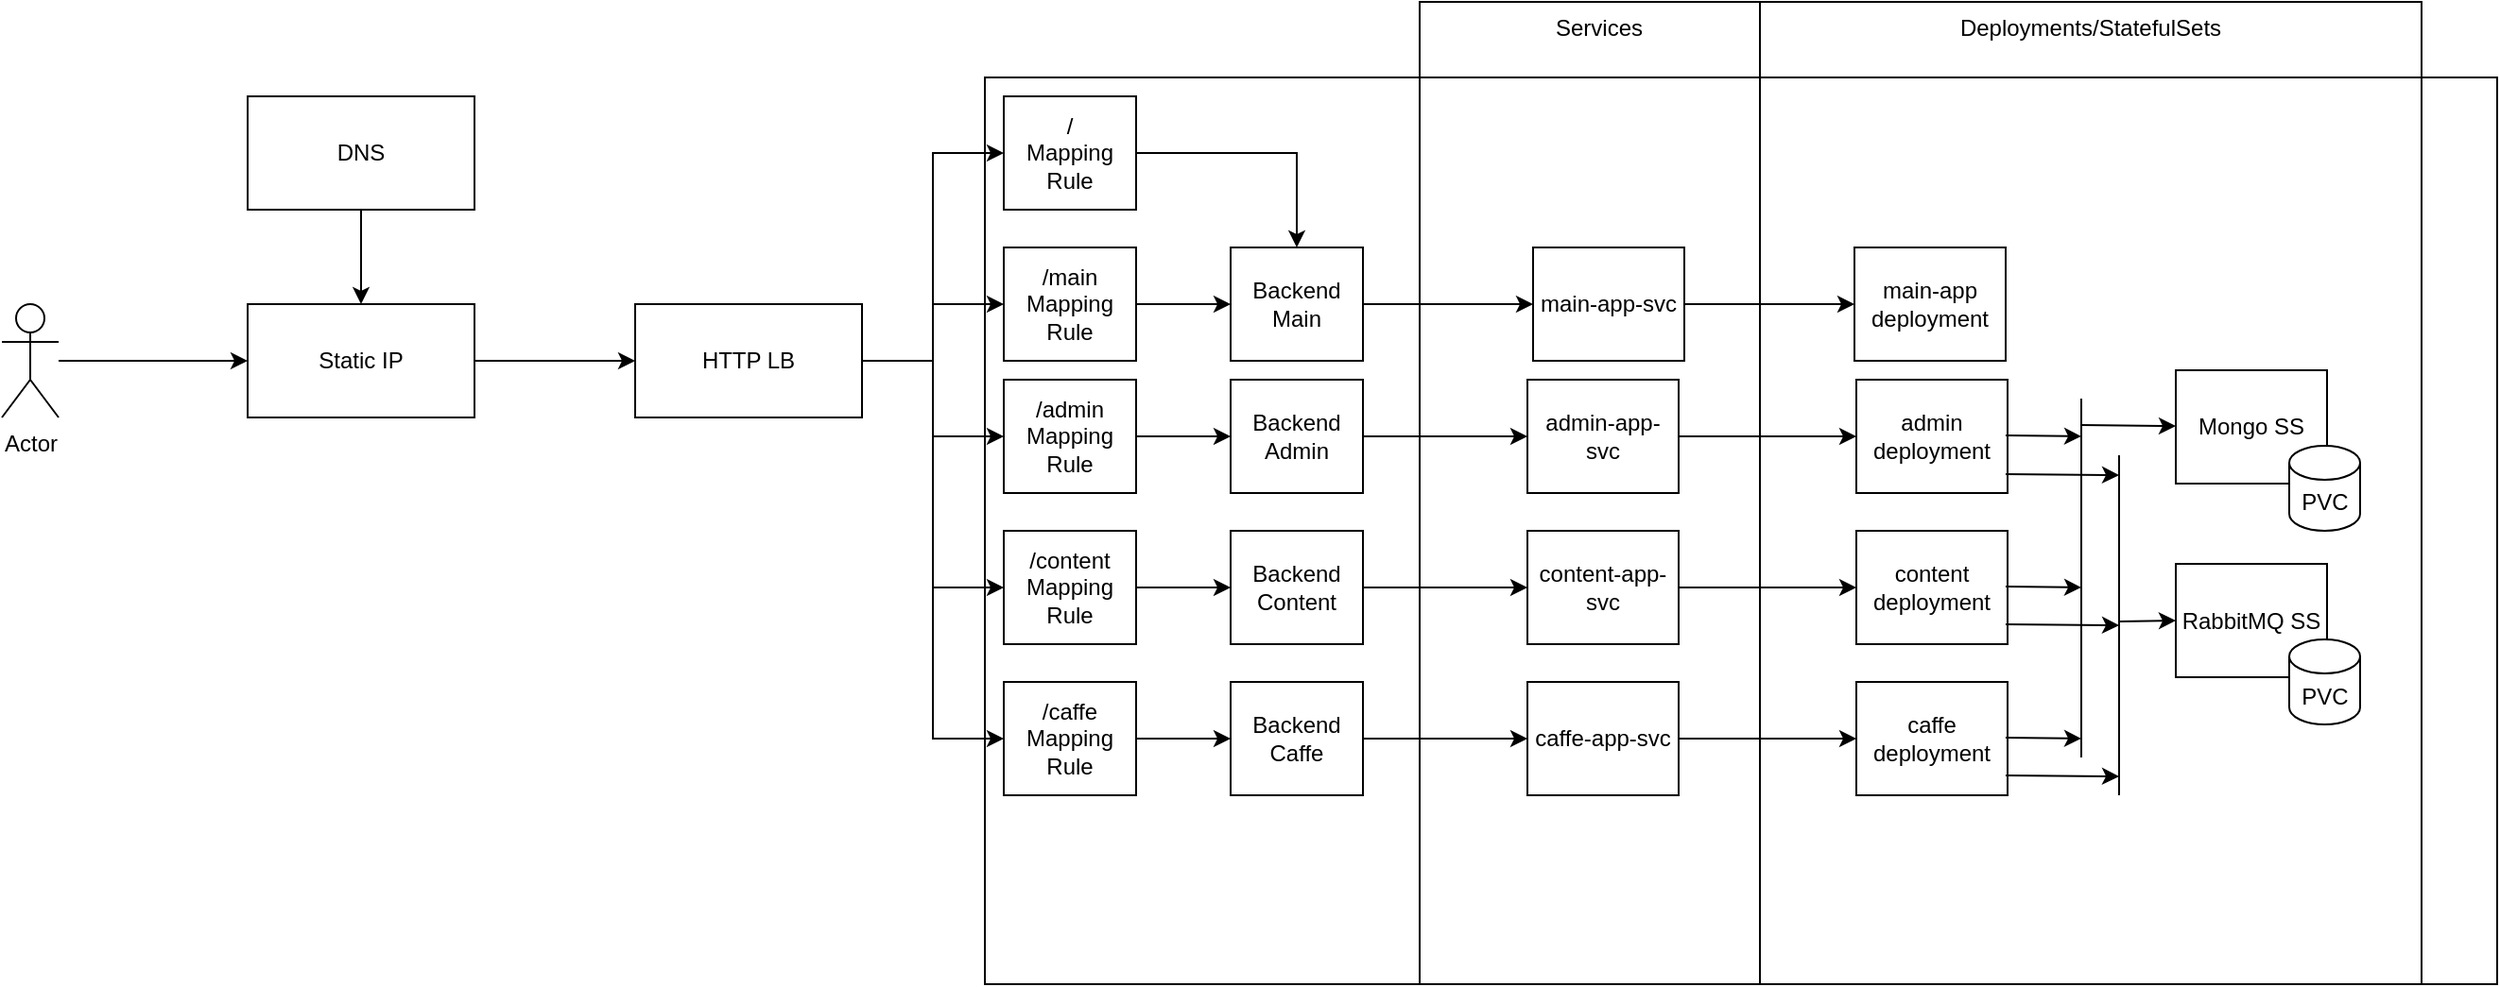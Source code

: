 <mxfile version="13.6.10" type="github" pages="3">
  <diagram id="HoWY3-7n1yEAgU71Xv7i" name="General">
    <mxGraphModel dx="1046" dy="635" grid="1" gridSize="10" guides="1" tooltips="1" connect="1" arrows="1" fold="1" page="1" pageScale="1" pageWidth="850" pageHeight="1100" math="0" shadow="0">
      <root>
        <mxCell id="0nS2ISkZ507JXCFMNbt4-0" />
        <mxCell id="0nS2ISkZ507JXCFMNbt4-1" parent="0nS2ISkZ507JXCFMNbt4-0" />
        <mxCell id="9PtjmsKDN3-F3vxpWTR2-0" value="Services" style="rounded=0;whiteSpace=wrap;html=1;verticalAlign=top;" vertex="1" parent="0nS2ISkZ507JXCFMNbt4-1">
          <mxGeometry x="840" y="180" width="190" height="520" as="geometry" />
        </mxCell>
        <mxCell id="9PtjmsKDN3-F3vxpWTR2-1" value="Deployments/StatefulSets" style="rounded=0;whiteSpace=wrap;html=1;verticalAlign=top;" vertex="1" parent="0nS2ISkZ507JXCFMNbt4-1">
          <mxGeometry x="1020" y="180" width="350" height="520" as="geometry" />
        </mxCell>
        <mxCell id="9PtjmsKDN3-F3vxpWTR2-2" style="edgeStyle=orthogonalEdgeStyle;rounded=0;orthogonalLoop=1;jettySize=auto;html=1;exitX=1;exitY=0.5;exitDx=0;exitDy=0;entryX=0;entryY=0.5;entryDx=0;entryDy=0;" edge="1" parent="0nS2ISkZ507JXCFMNbt4-1" source="9PtjmsKDN3-F3vxpWTR2-3" target="9PtjmsKDN3-F3vxpWTR2-28">
          <mxGeometry relative="1" as="geometry">
            <mxPoint x="580" y="370" as="targetPoint" />
          </mxGeometry>
        </mxCell>
        <mxCell id="ehKXMagZYOEy3Ijts_1X-25" style="edgeStyle=orthogonalEdgeStyle;rounded=0;orthogonalLoop=1;jettySize=auto;html=1;exitX=1;exitY=0.5;exitDx=0;exitDy=0;entryX=0;entryY=0.5;entryDx=0;entryDy=0;" edge="1" parent="0nS2ISkZ507JXCFMNbt4-1" source="9PtjmsKDN3-F3vxpWTR2-3" target="9PtjmsKDN3-F3vxpWTR2-26">
          <mxGeometry relative="1" as="geometry" />
        </mxCell>
        <mxCell id="ehKXMagZYOEy3Ijts_1X-26" style="edgeStyle=orthogonalEdgeStyle;rounded=0;orthogonalLoop=1;jettySize=auto;html=1;exitX=1;exitY=0.5;exitDx=0;exitDy=0;" edge="1" parent="0nS2ISkZ507JXCFMNbt4-1" source="9PtjmsKDN3-F3vxpWTR2-3" target="9PtjmsKDN3-F3vxpWTR2-24">
          <mxGeometry relative="1" as="geometry" />
        </mxCell>
        <mxCell id="ehKXMagZYOEy3Ijts_1X-27" style="edgeStyle=orthogonalEdgeStyle;rounded=0;orthogonalLoop=1;jettySize=auto;html=1;exitX=1;exitY=0.5;exitDx=0;exitDy=0;entryX=0;entryY=0.5;entryDx=0;entryDy=0;" edge="1" parent="0nS2ISkZ507JXCFMNbt4-1" source="9PtjmsKDN3-F3vxpWTR2-3" target="ehKXMagZYOEy3Ijts_1X-7">
          <mxGeometry relative="1" as="geometry" />
        </mxCell>
        <mxCell id="ehKXMagZYOEy3Ijts_1X-28" style="edgeStyle=orthogonalEdgeStyle;rounded=0;orthogonalLoop=1;jettySize=auto;html=1;exitX=1;exitY=0.5;exitDx=0;exitDy=0;entryX=0;entryY=0.5;entryDx=0;entryDy=0;" edge="1" parent="0nS2ISkZ507JXCFMNbt4-1" source="9PtjmsKDN3-F3vxpWTR2-3" target="ehKXMagZYOEy3Ijts_1X-21">
          <mxGeometry relative="1" as="geometry" />
        </mxCell>
        <mxCell id="9PtjmsKDN3-F3vxpWTR2-3" value="HTTP LB" style="rounded=0;whiteSpace=wrap;html=1;" vertex="1" parent="0nS2ISkZ507JXCFMNbt4-1">
          <mxGeometry x="425" y="340" width="120" height="60" as="geometry" />
        </mxCell>
        <mxCell id="9PtjmsKDN3-F3vxpWTR2-4" value="" style="rounded=0;whiteSpace=wrap;html=1;fillColor=none;verticalAlign=top;" vertex="1" parent="0nS2ISkZ507JXCFMNbt4-1">
          <mxGeometry x="610" y="220" width="800" height="480" as="geometry" />
        </mxCell>
        <mxCell id="9PtjmsKDN3-F3vxpWTR2-8" value="Mongo SS" style="rounded=0;whiteSpace=wrap;html=1;" vertex="1" parent="0nS2ISkZ507JXCFMNbt4-1">
          <mxGeometry x="1240" y="375" width="80" height="60" as="geometry" />
        </mxCell>
        <mxCell id="9PtjmsKDN3-F3vxpWTR2-10" value="PVC" style="shape=cylinder3;whiteSpace=wrap;html=1;boundedLbl=1;backgroundOutline=1;size=9;" vertex="1" parent="0nS2ISkZ507JXCFMNbt4-1">
          <mxGeometry x="1300" y="415" width="37.5" height="45" as="geometry" />
        </mxCell>
        <mxCell id="9PtjmsKDN3-F3vxpWTR2-15" style="edgeStyle=orthogonalEdgeStyle;rounded=0;orthogonalLoop=1;jettySize=auto;html=1;exitX=1;exitY=0.5;exitDx=0;exitDy=0;entryX=0;entryY=0.5;entryDx=0;entryDy=0;" edge="1" parent="0nS2ISkZ507JXCFMNbt4-1" source="9PtjmsKDN3-F3vxpWTR2-16" target="9PtjmsKDN3-F3vxpWTR2-3">
          <mxGeometry relative="1" as="geometry" />
        </mxCell>
        <mxCell id="9PtjmsKDN3-F3vxpWTR2-16" value="Static IP" style="rounded=0;whiteSpace=wrap;html=1;" vertex="1" parent="0nS2ISkZ507JXCFMNbt4-1">
          <mxGeometry x="220" y="340" width="120" height="60" as="geometry" />
        </mxCell>
        <mxCell id="9PtjmsKDN3-F3vxpWTR2-17" value="" style="edgeStyle=orthogonalEdgeStyle;rounded=0;orthogonalLoop=1;jettySize=auto;html=1;" edge="1" parent="0nS2ISkZ507JXCFMNbt4-1" source="9PtjmsKDN3-F3vxpWTR2-18" target="9PtjmsKDN3-F3vxpWTR2-16">
          <mxGeometry relative="1" as="geometry" />
        </mxCell>
        <mxCell id="9PtjmsKDN3-F3vxpWTR2-18" value="DNS" style="rounded=0;whiteSpace=wrap;html=1;" vertex="1" parent="0nS2ISkZ507JXCFMNbt4-1">
          <mxGeometry x="220" y="230" width="120" height="60" as="geometry" />
        </mxCell>
        <mxCell id="9PtjmsKDN3-F3vxpWTR2-19" value="" style="endArrow=classic;html=1;entryX=0;entryY=0.5;entryDx=0;entryDy=0;" edge="1" parent="0nS2ISkZ507JXCFMNbt4-1" target="9PtjmsKDN3-F3vxpWTR2-16">
          <mxGeometry width="50" height="50" relative="1" as="geometry">
            <mxPoint x="120" y="370" as="sourcePoint" />
            <mxPoint x="680" y="290" as="targetPoint" />
          </mxGeometry>
        </mxCell>
        <mxCell id="9PtjmsKDN3-F3vxpWTR2-20" value="Actor" style="shape=umlActor;verticalLabelPosition=bottom;verticalAlign=top;html=1;outlineConnect=0;" vertex="1" parent="0nS2ISkZ507JXCFMNbt4-1">
          <mxGeometry x="90" y="340" width="30" height="60" as="geometry" />
        </mxCell>
        <mxCell id="ehKXMagZYOEy3Ijts_1X-2" style="edgeStyle=orthogonalEdgeStyle;rounded=0;orthogonalLoop=1;jettySize=auto;html=1;exitX=1;exitY=0.5;exitDx=0;exitDy=0;" edge="1" parent="0nS2ISkZ507JXCFMNbt4-1" source="9PtjmsKDN3-F3vxpWTR2-28" target="9PtjmsKDN3-F3vxpWTR2-30">
          <mxGeometry relative="1" as="geometry" />
        </mxCell>
        <mxCell id="9PtjmsKDN3-F3vxpWTR2-28" value="&lt;div&gt;/ &lt;br&gt;&lt;/div&gt;&lt;div&gt;Mapping Rule&lt;/div&gt;" style="rounded=0;whiteSpace=wrap;html=1;" vertex="1" parent="0nS2ISkZ507JXCFMNbt4-1">
          <mxGeometry x="620" y="230" width="70" height="60" as="geometry" />
        </mxCell>
        <mxCell id="ehKXMagZYOEy3Ijts_1X-0" value="" style="group" vertex="1" connectable="0" parent="0nS2ISkZ507JXCFMNbt4-1">
          <mxGeometry x="620" y="380" width="580" height="60" as="geometry" />
        </mxCell>
        <mxCell id="9PtjmsKDN3-F3vxpWTR2-6" value="admin-app-svc" style="rounded=0;whiteSpace=wrap;html=1;" vertex="1" parent="ehKXMagZYOEy3Ijts_1X-0">
          <mxGeometry x="277" width="80" height="60" as="geometry" />
        </mxCell>
        <mxCell id="9PtjmsKDN3-F3vxpWTR2-7" value="admin deployment" style="rounded=0;whiteSpace=wrap;html=1;" vertex="1" parent="ehKXMagZYOEy3Ijts_1X-0">
          <mxGeometry x="451" width="80" height="60" as="geometry" />
        </mxCell>
        <mxCell id="9PtjmsKDN3-F3vxpWTR2-22" value="Backend Admin" style="rounded=0;whiteSpace=wrap;html=1;" vertex="1" parent="ehKXMagZYOEy3Ijts_1X-0">
          <mxGeometry x="120" width="70" height="60" as="geometry" />
        </mxCell>
        <mxCell id="9PtjmsKDN3-F3vxpWTR2-24" value="/admin Mapping Rule" style="rounded=0;whiteSpace=wrap;html=1;" vertex="1" parent="ehKXMagZYOEy3Ijts_1X-0">
          <mxGeometry width="70" height="60" as="geometry" />
        </mxCell>
        <mxCell id="9PtjmsKDN3-F3vxpWTR2-5" style="edgeStyle=orthogonalEdgeStyle;rounded=0;orthogonalLoop=1;jettySize=auto;html=1;exitX=1;exitY=0.5;exitDx=0;exitDy=0;" edge="1" parent="ehKXMagZYOEy3Ijts_1X-0" source="9PtjmsKDN3-F3vxpWTR2-6" target="9PtjmsKDN3-F3vxpWTR2-7">
          <mxGeometry relative="1" as="geometry" />
        </mxCell>
        <mxCell id="9PtjmsKDN3-F3vxpWTR2-21" style="edgeStyle=orthogonalEdgeStyle;rounded=0;orthogonalLoop=1;jettySize=auto;html=1;exitX=1;exitY=0.5;exitDx=0;exitDy=0;" edge="1" parent="ehKXMagZYOEy3Ijts_1X-0" source="9PtjmsKDN3-F3vxpWTR2-22" target="9PtjmsKDN3-F3vxpWTR2-6">
          <mxGeometry relative="1" as="geometry" />
        </mxCell>
        <mxCell id="9PtjmsKDN3-F3vxpWTR2-23" style="edgeStyle=orthogonalEdgeStyle;rounded=0;orthogonalLoop=1;jettySize=auto;html=1;exitX=1;exitY=0.5;exitDx=0;exitDy=0;entryX=0;entryY=0.5;entryDx=0;entryDy=0;" edge="1" parent="ehKXMagZYOEy3Ijts_1X-0" source="9PtjmsKDN3-F3vxpWTR2-24" target="9PtjmsKDN3-F3vxpWTR2-22">
          <mxGeometry relative="1" as="geometry" />
        </mxCell>
        <mxCell id="ehKXMagZYOEy3Ijts_1X-1" value="" style="group" vertex="1" connectable="0" parent="0nS2ISkZ507JXCFMNbt4-1">
          <mxGeometry x="620" y="310" width="530" height="60" as="geometry" />
        </mxCell>
        <mxCell id="9PtjmsKDN3-F3vxpWTR2-13" value="main-app-svc" style="rounded=0;whiteSpace=wrap;html=1;" vertex="1" parent="ehKXMagZYOEy3Ijts_1X-1">
          <mxGeometry x="280" width="80" height="60" as="geometry" />
        </mxCell>
        <mxCell id="9PtjmsKDN3-F3vxpWTR2-26" value="/main Mapping Rule" style="rounded=0;whiteSpace=wrap;html=1;" vertex="1" parent="ehKXMagZYOEy3Ijts_1X-1">
          <mxGeometry width="70" height="60" as="geometry" />
        </mxCell>
        <mxCell id="9PtjmsKDN3-F3vxpWTR2-30" value="Backend Main" style="rounded=0;whiteSpace=wrap;html=1;" vertex="1" parent="ehKXMagZYOEy3Ijts_1X-1">
          <mxGeometry x="120" width="70" height="60" as="geometry" />
        </mxCell>
        <mxCell id="9PtjmsKDN3-F3vxpWTR2-31" value="main-app deployment" style="rounded=0;whiteSpace=wrap;html=1;" vertex="1" parent="ehKXMagZYOEy3Ijts_1X-1">
          <mxGeometry x="450" width="80" height="60" as="geometry" />
        </mxCell>
        <mxCell id="9PtjmsKDN3-F3vxpWTR2-25" style="edgeStyle=orthogonalEdgeStyle;rounded=0;orthogonalLoop=1;jettySize=auto;html=1;exitX=1;exitY=0.5;exitDx=0;exitDy=0;" edge="1" parent="ehKXMagZYOEy3Ijts_1X-1" source="9PtjmsKDN3-F3vxpWTR2-26" target="9PtjmsKDN3-F3vxpWTR2-30">
          <mxGeometry relative="1" as="geometry" />
        </mxCell>
        <mxCell id="9PtjmsKDN3-F3vxpWTR2-29" style="edgeStyle=orthogonalEdgeStyle;rounded=0;orthogonalLoop=1;jettySize=auto;html=1;exitX=1;exitY=0.5;exitDx=0;exitDy=0;" edge="1" parent="ehKXMagZYOEy3Ijts_1X-1" source="9PtjmsKDN3-F3vxpWTR2-30" target="9PtjmsKDN3-F3vxpWTR2-13">
          <mxGeometry relative="1" as="geometry" />
        </mxCell>
        <mxCell id="9PtjmsKDN3-F3vxpWTR2-12" style="edgeStyle=orthogonalEdgeStyle;rounded=0;orthogonalLoop=1;jettySize=auto;html=1;exitX=1;exitY=0.5;exitDx=0;exitDy=0;" edge="1" parent="ehKXMagZYOEy3Ijts_1X-1" source="9PtjmsKDN3-F3vxpWTR2-13" target="9PtjmsKDN3-F3vxpWTR2-31">
          <mxGeometry relative="1" as="geometry">
            <mxPoint x="920" y="99" as="targetPoint" />
          </mxGeometry>
        </mxCell>
        <mxCell id="ehKXMagZYOEy3Ijts_1X-3" value="" style="group" vertex="1" connectable="0" parent="0nS2ISkZ507JXCFMNbt4-1">
          <mxGeometry x="620" y="460" width="580" height="60" as="geometry" />
        </mxCell>
        <mxCell id="ehKXMagZYOEy3Ijts_1X-4" value="content-app-svc" style="rounded=0;whiteSpace=wrap;html=1;" vertex="1" parent="ehKXMagZYOEy3Ijts_1X-3">
          <mxGeometry x="277" width="80" height="60" as="geometry" />
        </mxCell>
        <mxCell id="ehKXMagZYOEy3Ijts_1X-5" value="content deployment" style="rounded=0;whiteSpace=wrap;html=1;" vertex="1" parent="ehKXMagZYOEy3Ijts_1X-3">
          <mxGeometry x="451" width="80" height="60" as="geometry" />
        </mxCell>
        <mxCell id="ehKXMagZYOEy3Ijts_1X-6" value="Backend Content" style="rounded=0;whiteSpace=wrap;html=1;" vertex="1" parent="ehKXMagZYOEy3Ijts_1X-3">
          <mxGeometry x="120" width="70" height="60" as="geometry" />
        </mxCell>
        <mxCell id="ehKXMagZYOEy3Ijts_1X-7" value="/content Mapping Rule" style="rounded=0;whiteSpace=wrap;html=1;" vertex="1" parent="ehKXMagZYOEy3Ijts_1X-3">
          <mxGeometry width="70" height="60" as="geometry" />
        </mxCell>
        <mxCell id="ehKXMagZYOEy3Ijts_1X-8" style="edgeStyle=orthogonalEdgeStyle;rounded=0;orthogonalLoop=1;jettySize=auto;html=1;exitX=1;exitY=0.5;exitDx=0;exitDy=0;" edge="1" parent="ehKXMagZYOEy3Ijts_1X-3" source="ehKXMagZYOEy3Ijts_1X-4" target="ehKXMagZYOEy3Ijts_1X-5">
          <mxGeometry relative="1" as="geometry" />
        </mxCell>
        <mxCell id="ehKXMagZYOEy3Ijts_1X-9" style="edgeStyle=orthogonalEdgeStyle;rounded=0;orthogonalLoop=1;jettySize=auto;html=1;exitX=1;exitY=0.5;exitDx=0;exitDy=0;" edge="1" parent="ehKXMagZYOEy3Ijts_1X-3" source="ehKXMagZYOEy3Ijts_1X-6" target="ehKXMagZYOEy3Ijts_1X-4">
          <mxGeometry relative="1" as="geometry" />
        </mxCell>
        <mxCell id="ehKXMagZYOEy3Ijts_1X-10" style="edgeStyle=orthogonalEdgeStyle;rounded=0;orthogonalLoop=1;jettySize=auto;html=1;exitX=1;exitY=0.5;exitDx=0;exitDy=0;entryX=0;entryY=0.5;entryDx=0;entryDy=0;" edge="1" parent="ehKXMagZYOEy3Ijts_1X-3" source="ehKXMagZYOEy3Ijts_1X-7" target="ehKXMagZYOEy3Ijts_1X-6">
          <mxGeometry relative="1" as="geometry" />
        </mxCell>
        <mxCell id="ehKXMagZYOEy3Ijts_1X-11" value="RabbitMQ SS" style="rounded=0;whiteSpace=wrap;html=1;" vertex="1" parent="0nS2ISkZ507JXCFMNbt4-1">
          <mxGeometry x="1240" y="477.5" width="80" height="60" as="geometry" />
        </mxCell>
        <mxCell id="ehKXMagZYOEy3Ijts_1X-12" value="PVC" style="shape=cylinder3;whiteSpace=wrap;html=1;boundedLbl=1;backgroundOutline=1;size=9;" vertex="1" parent="0nS2ISkZ507JXCFMNbt4-1">
          <mxGeometry x="1300" y="517.5" width="37.5" height="45" as="geometry" />
        </mxCell>
        <mxCell id="ehKXMagZYOEy3Ijts_1X-17" value="" style="group" vertex="1" connectable="0" parent="0nS2ISkZ507JXCFMNbt4-1">
          <mxGeometry x="620" y="540" width="580" height="60" as="geometry" />
        </mxCell>
        <mxCell id="ehKXMagZYOEy3Ijts_1X-18" value="caffe-app-svc" style="rounded=0;whiteSpace=wrap;html=1;" vertex="1" parent="ehKXMagZYOEy3Ijts_1X-17">
          <mxGeometry x="277" width="80" height="60" as="geometry" />
        </mxCell>
        <mxCell id="ehKXMagZYOEy3Ijts_1X-19" value="caffe deployment" style="rounded=0;whiteSpace=wrap;html=1;" vertex="1" parent="ehKXMagZYOEy3Ijts_1X-17">
          <mxGeometry x="451" width="80" height="60" as="geometry" />
        </mxCell>
        <mxCell id="ehKXMagZYOEy3Ijts_1X-20" value="Backend Caffe" style="rounded=0;whiteSpace=wrap;html=1;" vertex="1" parent="ehKXMagZYOEy3Ijts_1X-17">
          <mxGeometry x="120" width="70" height="60" as="geometry" />
        </mxCell>
        <mxCell id="ehKXMagZYOEy3Ijts_1X-21" value="/caffe Mapping Rule" style="rounded=0;whiteSpace=wrap;html=1;" vertex="1" parent="ehKXMagZYOEy3Ijts_1X-17">
          <mxGeometry width="70" height="60" as="geometry" />
        </mxCell>
        <mxCell id="ehKXMagZYOEy3Ijts_1X-22" style="edgeStyle=orthogonalEdgeStyle;rounded=0;orthogonalLoop=1;jettySize=auto;html=1;exitX=1;exitY=0.5;exitDx=0;exitDy=0;" edge="1" parent="ehKXMagZYOEy3Ijts_1X-17" source="ehKXMagZYOEy3Ijts_1X-18" target="ehKXMagZYOEy3Ijts_1X-19">
          <mxGeometry relative="1" as="geometry" />
        </mxCell>
        <mxCell id="ehKXMagZYOEy3Ijts_1X-23" style="edgeStyle=orthogonalEdgeStyle;rounded=0;orthogonalLoop=1;jettySize=auto;html=1;exitX=1;exitY=0.5;exitDx=0;exitDy=0;" edge="1" parent="ehKXMagZYOEy3Ijts_1X-17" source="ehKXMagZYOEy3Ijts_1X-20" target="ehKXMagZYOEy3Ijts_1X-18">
          <mxGeometry relative="1" as="geometry" />
        </mxCell>
        <mxCell id="ehKXMagZYOEy3Ijts_1X-24" style="edgeStyle=orthogonalEdgeStyle;rounded=0;orthogonalLoop=1;jettySize=auto;html=1;exitX=1;exitY=0.5;exitDx=0;exitDy=0;entryX=0;entryY=0.5;entryDx=0;entryDy=0;" edge="1" parent="ehKXMagZYOEy3Ijts_1X-17" source="ehKXMagZYOEy3Ijts_1X-21" target="ehKXMagZYOEy3Ijts_1X-20">
          <mxGeometry relative="1" as="geometry" />
        </mxCell>
        <mxCell id="ehKXMagZYOEy3Ijts_1X-29" value="" style="endArrow=none;html=1;" edge="1" parent="0nS2ISkZ507JXCFMNbt4-1">
          <mxGeometry width="50" height="50" relative="1" as="geometry">
            <mxPoint x="1190" y="580" as="sourcePoint" />
            <mxPoint x="1190" y="390" as="targetPoint" />
          </mxGeometry>
        </mxCell>
        <mxCell id="ehKXMagZYOEy3Ijts_1X-30" value="" style="endArrow=none;html=1;" edge="1" parent="0nS2ISkZ507JXCFMNbt4-1">
          <mxGeometry width="50" height="50" relative="1" as="geometry">
            <mxPoint x="1210" y="600" as="sourcePoint" />
            <mxPoint x="1210" y="420" as="targetPoint" />
          </mxGeometry>
        </mxCell>
        <mxCell id="ehKXMagZYOEy3Ijts_1X-31" value="" style="endArrow=classic;html=1;entryX=0;entryY=0.5;entryDx=0;entryDy=0;" edge="1" parent="0nS2ISkZ507JXCFMNbt4-1" target="ehKXMagZYOEy3Ijts_1X-11">
          <mxGeometry width="50" height="50" relative="1" as="geometry">
            <mxPoint x="1210" y="508" as="sourcePoint" />
            <mxPoint x="980" y="500" as="targetPoint" />
          </mxGeometry>
        </mxCell>
        <mxCell id="ehKXMagZYOEy3Ijts_1X-32" value="" style="endArrow=classic;html=1;" edge="1" parent="0nS2ISkZ507JXCFMNbt4-1" target="9PtjmsKDN3-F3vxpWTR2-8">
          <mxGeometry width="50" height="50" relative="1" as="geometry">
            <mxPoint x="1190" y="404" as="sourcePoint" />
            <mxPoint x="1230" y="397.5" as="targetPoint" />
          </mxGeometry>
        </mxCell>
        <mxCell id="ehKXMagZYOEy3Ijts_1X-33" value="" style="endArrow=classic;html=1;" edge="1" parent="0nS2ISkZ507JXCFMNbt4-1">
          <mxGeometry width="50" height="50" relative="1" as="geometry">
            <mxPoint x="1150" y="509.5" as="sourcePoint" />
            <mxPoint x="1210" y="510" as="targetPoint" />
          </mxGeometry>
        </mxCell>
        <mxCell id="ehKXMagZYOEy3Ijts_1X-34" value="" style="endArrow=classic;html=1;" edge="1" parent="0nS2ISkZ507JXCFMNbt4-1">
          <mxGeometry width="50" height="50" relative="1" as="geometry">
            <mxPoint x="1150" y="589.5" as="sourcePoint" />
            <mxPoint x="1210" y="590" as="targetPoint" />
          </mxGeometry>
        </mxCell>
        <mxCell id="ehKXMagZYOEy3Ijts_1X-35" value="" style="endArrow=classic;html=1;" edge="1" parent="0nS2ISkZ507JXCFMNbt4-1">
          <mxGeometry width="50" height="50" relative="1" as="geometry">
            <mxPoint x="1150" y="430" as="sourcePoint" />
            <mxPoint x="1210" y="430.5" as="targetPoint" />
          </mxGeometry>
        </mxCell>
        <mxCell id="ehKXMagZYOEy3Ijts_1X-36" value="" style="endArrow=classic;html=1;" edge="1" parent="0nS2ISkZ507JXCFMNbt4-1">
          <mxGeometry width="50" height="50" relative="1" as="geometry">
            <mxPoint x="1150" y="409.5" as="sourcePoint" />
            <mxPoint x="1190" y="410" as="targetPoint" />
          </mxGeometry>
        </mxCell>
        <mxCell id="ehKXMagZYOEy3Ijts_1X-37" value="" style="endArrow=classic;html=1;" edge="1" parent="0nS2ISkZ507JXCFMNbt4-1">
          <mxGeometry width="50" height="50" relative="1" as="geometry">
            <mxPoint x="1150" y="489.5" as="sourcePoint" />
            <mxPoint x="1190" y="490" as="targetPoint" />
          </mxGeometry>
        </mxCell>
        <mxCell id="ehKXMagZYOEy3Ijts_1X-38" value="" style="endArrow=classic;html=1;" edge="1" parent="0nS2ISkZ507JXCFMNbt4-1">
          <mxGeometry width="50" height="50" relative="1" as="geometry">
            <mxPoint x="1150" y="569.5" as="sourcePoint" />
            <mxPoint x="1190" y="570" as="targetPoint" />
          </mxGeometry>
        </mxCell>
      </root>
    </mxGraphModel>
  </diagram>
  <diagram id="5WX_l4jyAp22XF3qPS4V" name="Admin">
    <mxGraphModel dx="1046" dy="635" grid="1" gridSize="10" guides="1" tooltips="1" connect="1" arrows="1" fold="1" page="1" pageScale="1" pageWidth="850" pageHeight="1100" math="0" shadow="0">
      <root>
        <mxCell id="0" />
        <mxCell id="1" parent="0" />
        <mxCell id="Wd8fPJMyf6eNtm4yL3iR-18" style="edgeStyle=orthogonalEdgeStyle;rounded=0;orthogonalLoop=1;jettySize=auto;html=1;exitX=1;exitY=0.5;exitDx=0;exitDy=0;" parent="1" source="Wd8fPJMyf6eNtm4yL3iR-1" target="Wd8fPJMyf6eNtm4yL3iR-16" edge="1">
          <mxGeometry relative="1" as="geometry" />
        </mxCell>
        <mxCell id="Wd8fPJMyf6eNtm4yL3iR-1" value="Admin UI" style="rounded=0;whiteSpace=wrap;html=1;" parent="1" vertex="1">
          <mxGeometry x="162" y="170" width="120" height="60" as="geometry" />
        </mxCell>
        <mxCell id="Wd8fPJMyf6eNtm4yL3iR-21" style="edgeStyle=orthogonalEdgeStyle;rounded=0;orthogonalLoop=1;jettySize=auto;html=1;exitX=1;exitY=0.5;exitDx=0;exitDy=0;entryX=0;entryY=0.5;entryDx=0;entryDy=0;" parent="1" source="Wd8fPJMyf6eNtm4yL3iR-2" target="Wd8fPJMyf6eNtm4yL3iR-19" edge="1">
          <mxGeometry relative="1" as="geometry" />
        </mxCell>
        <mxCell id="Wd8fPJMyf6eNtm4yL3iR-2" value="Caffe Admin" style="rounded=0;whiteSpace=wrap;html=1;" parent="1" vertex="1">
          <mxGeometry x="162" y="280" width="120" height="60" as="geometry" />
        </mxCell>
        <mxCell id="Wd8fPJMyf6eNtm4yL3iR-4" value="" style="endArrow=classic;html=1;" parent="1" target="Wd8fPJMyf6eNtm4yL3iR-1" edge="1">
          <mxGeometry width="50" height="50" relative="1" as="geometry">
            <mxPoint x="50" y="202" as="sourcePoint" />
            <mxPoint x="100" y="160" as="targetPoint" />
          </mxGeometry>
        </mxCell>
        <mxCell id="Wd8fPJMyf6eNtm4yL3iR-5" value=":9060" style="text;html=1;align=center;verticalAlign=middle;resizable=0;points=[];" parent="Wd8fPJMyf6eNtm4yL3iR-4" vertex="1" connectable="0">
          <mxGeometry x="-0.229" y="-5" relative="1" as="geometry">
            <mxPoint y="7" as="offset" />
          </mxGeometry>
        </mxCell>
        <mxCell id="Wd8fPJMyf6eNtm4yL3iR-12" value=":9000" style="text;html=1;align=center;verticalAlign=middle;resizable=0;points=[];" parent="Wd8fPJMyf6eNtm4yL3iR-4" vertex="1" connectable="0">
          <mxGeometry x="-0.229" y="-5" relative="1" as="geometry">
            <mxPoint x="1" y="-21" as="offset" />
          </mxGeometry>
        </mxCell>
        <mxCell id="Wd8fPJMyf6eNtm4yL3iR-6" value="" style="endArrow=classic;html=1;entryX=0;entryY=0.5;entryDx=0;entryDy=0;" parent="1" target="Wd8fPJMyf6eNtm4yL3iR-2" edge="1">
          <mxGeometry width="50" height="50" relative="1" as="geometry">
            <mxPoint x="50" y="310" as="sourcePoint" />
            <mxPoint x="170" y="290" as="targetPoint" />
          </mxGeometry>
        </mxCell>
        <mxCell id="Wd8fPJMyf6eNtm4yL3iR-8" value=":9061" style="text;html=1;align=center;verticalAlign=middle;resizable=0;points=[];" parent="Wd8fPJMyf6eNtm4yL3iR-6" vertex="1" connectable="0">
          <mxGeometry x="0.133" y="-3" relative="1" as="geometry">
            <mxPoint x="-36" y="6" as="offset" />
          </mxGeometry>
        </mxCell>
        <mxCell id="Wd8fPJMyf6eNtm4yL3iR-13" value=":9001" style="text;html=1;align=center;verticalAlign=middle;resizable=0;points=[];" parent="Wd8fPJMyf6eNtm4yL3iR-6" vertex="1" connectable="0">
          <mxGeometry x="0.133" y="-3" relative="1" as="geometry">
            <mxPoint x="-36" y="-14" as="offset" />
          </mxGeometry>
        </mxCell>
        <mxCell id="Wd8fPJMyf6eNtm4yL3iR-25" style="edgeStyle=orthogonalEdgeStyle;rounded=0;orthogonalLoop=1;jettySize=auto;html=1;exitX=1;exitY=0.5;exitDx=0;exitDy=0;entryX=0;entryY=0.5;entryDx=0;entryDy=0;" parent="1" source="Wd8fPJMyf6eNtm4yL3iR-9" target="Wd8fPJMyf6eNtm4yL3iR-24" edge="1">
          <mxGeometry relative="1" as="geometry" />
        </mxCell>
        <mxCell id="Wd8fPJMyf6eNtm4yL3iR-9" value="Caffe" style="rounded=0;whiteSpace=wrap;html=1;" parent="1" vertex="1">
          <mxGeometry x="162" y="480" width="120" height="60" as="geometry" />
        </mxCell>
        <mxCell id="Wd8fPJMyf6eNtm4yL3iR-10" value="" style="endArrow=classic;html=1;entryX=0;entryY=0.5;entryDx=0;entryDy=0;" parent="1" target="Wd8fPJMyf6eNtm4yL3iR-9" edge="1">
          <mxGeometry width="50" height="50" relative="1" as="geometry">
            <mxPoint x="50" y="510" as="sourcePoint" />
            <mxPoint x="170" y="490" as="targetPoint" />
          </mxGeometry>
        </mxCell>
        <mxCell id="Wd8fPJMyf6eNtm4yL3iR-11" value=":9062" style="text;html=1;align=center;verticalAlign=middle;resizable=0;points=[];" parent="Wd8fPJMyf6eNtm4yL3iR-10" vertex="1" connectable="0">
          <mxGeometry x="0.133" y="-3" relative="1" as="geometry">
            <mxPoint x="-36" y="6" as="offset" />
          </mxGeometry>
        </mxCell>
        <mxCell id="Wd8fPJMyf6eNtm4yL3iR-14" value=":9002" style="text;html=1;align=center;verticalAlign=middle;resizable=0;points=[];" parent="Wd8fPJMyf6eNtm4yL3iR-10" vertex="1" connectable="0">
          <mxGeometry x="0.133" y="-3" relative="1" as="geometry">
            <mxPoint x="-36" y="-14" as="offset" />
          </mxGeometry>
        </mxCell>
        <mxCell id="Wd8fPJMyf6eNtm4yL3iR-15" value="Caffe Info" style="shape=cylinder;whiteSpace=wrap;html=1;boundedLbl=1;backgroundOutline=1;" parent="1" vertex="1">
          <mxGeometry x="600" y="160" width="60" height="80" as="geometry" />
        </mxCell>
        <mxCell id="Wd8fPJMyf6eNtm4yL3iR-17" style="edgeStyle=orthogonalEdgeStyle;rounded=0;orthogonalLoop=1;jettySize=auto;html=1;exitX=1;exitY=0.5;exitDx=0;exitDy=0;entryX=0;entryY=0.5;entryDx=0;entryDy=0;" parent="1" source="Wd8fPJMyf6eNtm4yL3iR-16" target="Wd8fPJMyf6eNtm4yL3iR-15" edge="1">
          <mxGeometry relative="1" as="geometry" />
        </mxCell>
        <mxCell id="Wd8fPJMyf6eNtm4yL3iR-16" value="Admin Backend" style="rounded=0;whiteSpace=wrap;html=1;" parent="1" vertex="1">
          <mxGeometry x="410" y="170" width="120" height="60" as="geometry" />
        </mxCell>
        <mxCell id="Wd8fPJMyf6eNtm4yL3iR-22" style="edgeStyle=orthogonalEdgeStyle;rounded=0;orthogonalLoop=1;jettySize=auto;html=1;exitX=1;exitY=0.5;exitDx=0;exitDy=0;entryX=0;entryY=0.5;entryDx=0;entryDy=0;" parent="1" source="Wd8fPJMyf6eNtm4yL3iR-19" target="Wd8fPJMyf6eNtm4yL3iR-20" edge="1">
          <mxGeometry relative="1" as="geometry" />
        </mxCell>
        <mxCell id="Wd8fPJMyf6eNtm4yL3iR-23" style="edgeStyle=orthogonalEdgeStyle;rounded=0;orthogonalLoop=1;jettySize=auto;html=1;exitX=0.5;exitY=0;exitDx=0;exitDy=0;" parent="1" source="Wd8fPJMyf6eNtm4yL3iR-19" target="Wd8fPJMyf6eNtm4yL3iR-16" edge="1">
          <mxGeometry relative="1" as="geometry" />
        </mxCell>
        <mxCell id="Wd8fPJMyf6eNtm4yL3iR-19" value="Caffe Admin Back" style="rounded=0;whiteSpace=wrap;html=1;" parent="1" vertex="1">
          <mxGeometry x="410" y="280" width="120" height="60" as="geometry" />
        </mxCell>
        <mxCell id="Wd8fPJMyf6eNtm4yL3iR-20" value="Catalog" style="shape=cylinder;whiteSpace=wrap;html=1;boundedLbl=1;backgroundOutline=1;" parent="1" vertex="1">
          <mxGeometry x="600" y="270" width="60" height="80" as="geometry" />
        </mxCell>
        <mxCell id="Wd8fPJMyf6eNtm4yL3iR-27" style="edgeStyle=orthogonalEdgeStyle;rounded=0;orthogonalLoop=1;jettySize=auto;html=1;exitX=1;exitY=0.5;exitDx=0;exitDy=0;entryX=0;entryY=0.5;entryDx=0;entryDy=0;" parent="1" source="Wd8fPJMyf6eNtm4yL3iR-24" target="Wd8fPJMyf6eNtm4yL3iR-26" edge="1">
          <mxGeometry relative="1" as="geometry" />
        </mxCell>
        <mxCell id="Wd8fPJMyf6eNtm4yL3iR-24" value="Caffe Back" style="rounded=0;whiteSpace=wrap;html=1;" parent="1" vertex="1">
          <mxGeometry x="410" y="480" width="120" height="60" as="geometry" />
        </mxCell>
        <mxCell id="Wd8fPJMyf6eNtm4yL3iR-26" value="Caffe" style="shape=cylinder;whiteSpace=wrap;html=1;boundedLbl=1;backgroundOutline=1;" parent="1" vertex="1">
          <mxGeometry x="600" y="470" width="60" height="80" as="geometry" />
        </mxCell>
        <mxCell id="Wd8fPJMyf6eNtm4yL3iR-29" style="edgeStyle=orthogonalEdgeStyle;rounded=0;orthogonalLoop=1;jettySize=auto;html=1;exitX=0.5;exitY=0;exitDx=0;exitDy=0;entryX=0.5;entryY=1;entryDx=0;entryDy=0;" parent="1" source="Wd8fPJMyf6eNtm4yL3iR-28" target="Wd8fPJMyf6eNtm4yL3iR-19" edge="1">
          <mxGeometry relative="1" as="geometry" />
        </mxCell>
        <mxCell id="Wd8fPJMyf6eNtm4yL3iR-30" style="edgeStyle=orthogonalEdgeStyle;rounded=0;orthogonalLoop=1;jettySize=auto;html=1;exitX=0.5;exitY=1;exitDx=0;exitDy=0;" parent="1" source="Wd8fPJMyf6eNtm4yL3iR-28" target="Wd8fPJMyf6eNtm4yL3iR-24" edge="1">
          <mxGeometry relative="1" as="geometry" />
        </mxCell>
        <mxCell id="Wd8fPJMyf6eNtm4yL3iR-28" value="Catalog Sync" style="rounded=0;whiteSpace=wrap;html=1;" parent="1" vertex="1">
          <mxGeometry x="410" y="380" width="120" height="60" as="geometry" />
        </mxCell>
      </root>
    </mxGraphModel>
  </diagram>
  <diagram id="du1SXl9GTR9G4SSYNSuD" name="Page-3">
    <mxGraphModel dx="1046" dy="635" grid="1" gridSize="10" guides="1" tooltips="1" connect="1" arrows="1" fold="1" page="1" pageScale="1" pageWidth="850" pageHeight="1100" math="0" shadow="0">
      <root>
        <mxCell id="UzB4_tPP_FDxc6Mu00mR-0" />
        <mxCell id="UzB4_tPP_FDxc6Mu00mR-1" parent="UzB4_tPP_FDxc6Mu00mR-0" />
        <mxCell id="UzB4_tPP_FDxc6Mu00mR-2" value="Admin" style="rounded=0;whiteSpace=wrap;html=1;" parent="UzB4_tPP_FDxc6Mu00mR-1" vertex="1">
          <mxGeometry x="340" y="160" width="120" height="60" as="geometry" />
        </mxCell>
        <mxCell id="UzB4_tPP_FDxc6Mu00mR-3" value="Content" style="rounded=0;whiteSpace=wrap;html=1;" parent="UzB4_tPP_FDxc6Mu00mR-1" vertex="1">
          <mxGeometry x="340" y="260" width="120" height="60" as="geometry" />
        </mxCell>
        <mxCell id="UzB4_tPP_FDxc6Mu00mR-4" value="Caffe" style="rounded=0;whiteSpace=wrap;html=1;" parent="UzB4_tPP_FDxc6Mu00mR-1" vertex="1">
          <mxGeometry x="340" y="370" width="120" height="60" as="geometry" />
        </mxCell>
        <mxCell id="UzB4_tPP_FDxc6Mu00mR-5" value="Mongo" style="rounded=0;whiteSpace=wrap;html=1;" parent="UzB4_tPP_FDxc6Mu00mR-1" vertex="1">
          <mxGeometry x="550" y="230" width="120" height="60" as="geometry" />
        </mxCell>
        <mxCell id="UzB4_tPP_FDxc6Mu00mR-6" value="Rabbit" style="rounded=0;whiteSpace=wrap;html=1;" parent="UzB4_tPP_FDxc6Mu00mR-1" vertex="1">
          <mxGeometry x="550" y="340" width="120" height="60" as="geometry" />
        </mxCell>
        <mxCell id="UzB4_tPP_FDxc6Mu00mR-7" value="Mails" style="rounded=0;whiteSpace=wrap;html=1;" parent="UzB4_tPP_FDxc6Mu00mR-1" vertex="1">
          <mxGeometry x="340" y="570" width="120" height="60" as="geometry" />
        </mxCell>
        <mxCell id="UzB4_tPP_FDxc6Mu00mR-8" value="Mail services" style="rounded=0;whiteSpace=wrap;html=1;" parent="UzB4_tPP_FDxc6Mu00mR-1" vertex="1">
          <mxGeometry x="550" y="570" width="120" height="60" as="geometry" />
        </mxCell>
      </root>
    </mxGraphModel>
  </diagram>
</mxfile>
